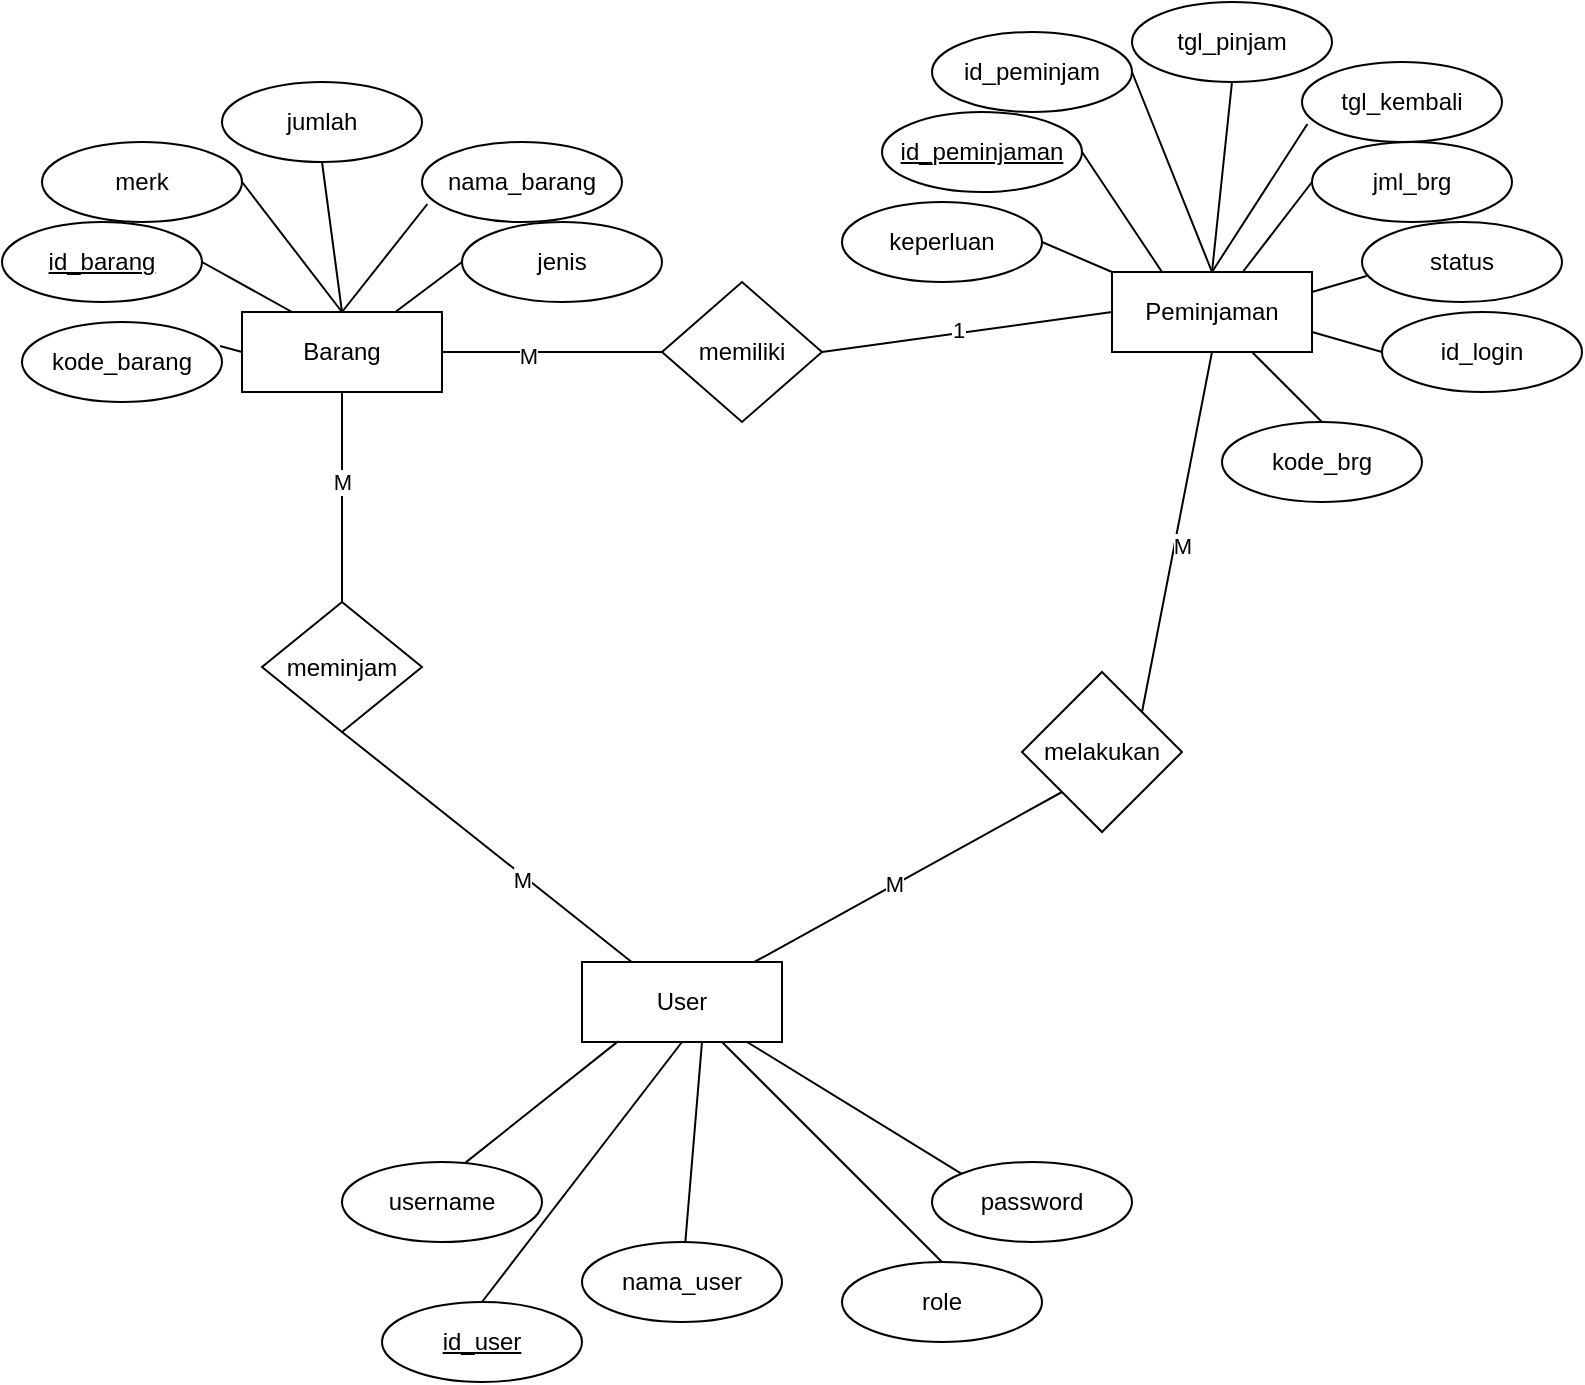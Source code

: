 <mxfile version="24.4.8" type="device">
  <diagram name="Page-1" id="jw0_aBIyzvcWnDJMq9Lf">
    <mxGraphModel dx="864" dy="508" grid="1" gridSize="10" guides="1" tooltips="1" connect="1" arrows="1" fold="1" page="1" pageScale="1" pageWidth="1100" pageHeight="850" math="0" shadow="0">
      <root>
        <mxCell id="0" />
        <mxCell id="1" parent="0" />
        <mxCell id="mP0UTj2RNSPP4Z1qdEpz-1" value="Barang" style="whiteSpace=wrap;html=1;align=center;" parent="1" vertex="1">
          <mxGeometry x="140" y="205" width="100" height="40" as="geometry" />
        </mxCell>
        <mxCell id="mP0UTj2RNSPP4Z1qdEpz-2" value="jumlah" style="ellipse;whiteSpace=wrap;html=1;align=center;" parent="1" vertex="1">
          <mxGeometry x="130" y="90" width="100" height="40" as="geometry" />
        </mxCell>
        <mxCell id="mP0UTj2RNSPP4Z1qdEpz-3" value="nama_barang" style="ellipse;whiteSpace=wrap;html=1;align=center;" parent="1" vertex="1">
          <mxGeometry x="230" y="120" width="100" height="40" as="geometry" />
        </mxCell>
        <mxCell id="mP0UTj2RNSPP4Z1qdEpz-4" value="jenis" style="ellipse;whiteSpace=wrap;html=1;align=center;" parent="1" vertex="1">
          <mxGeometry x="250" y="160" width="100" height="40" as="geometry" />
        </mxCell>
        <mxCell id="mP0UTj2RNSPP4Z1qdEpz-5" value="merk" style="ellipse;whiteSpace=wrap;html=1;align=center;" parent="1" vertex="1">
          <mxGeometry x="40" y="120" width="100" height="40" as="geometry" />
        </mxCell>
        <mxCell id="mP0UTj2RNSPP4Z1qdEpz-6" value="id_barang" style="ellipse;whiteSpace=wrap;html=1;align=center;fontStyle=4;" parent="1" vertex="1">
          <mxGeometry x="20" y="160" width="100" height="40" as="geometry" />
        </mxCell>
        <mxCell id="mP0UTj2RNSPP4Z1qdEpz-7" value="" style="endArrow=none;html=1;rounded=0;exitX=0.5;exitY=0;exitDx=0;exitDy=0;entryX=0.5;entryY=1;entryDx=0;entryDy=0;" parent="1" source="mP0UTj2RNSPP4Z1qdEpz-1" target="mP0UTj2RNSPP4Z1qdEpz-2" edge="1">
          <mxGeometry relative="1" as="geometry">
            <mxPoint x="80" y="280" as="sourcePoint" />
            <mxPoint x="240" y="280" as="targetPoint" />
          </mxGeometry>
        </mxCell>
        <mxCell id="mP0UTj2RNSPP4Z1qdEpz-8" value="" style="endArrow=none;html=1;rounded=0;exitX=1;exitY=0.5;exitDx=0;exitDy=0;entryX=0.5;entryY=0;entryDx=0;entryDy=0;" parent="1" source="mP0UTj2RNSPP4Z1qdEpz-5" target="mP0UTj2RNSPP4Z1qdEpz-1" edge="1">
          <mxGeometry relative="1" as="geometry">
            <mxPoint x="140" y="180" as="sourcePoint" />
            <mxPoint x="300" y="180" as="targetPoint" />
          </mxGeometry>
        </mxCell>
        <mxCell id="mP0UTj2RNSPP4Z1qdEpz-9" value="" style="endArrow=none;html=1;rounded=0;exitX=1;exitY=0.5;exitDx=0;exitDy=0;entryX=0.25;entryY=0;entryDx=0;entryDy=0;" parent="1" source="mP0UTj2RNSPP4Z1qdEpz-6" target="mP0UTj2RNSPP4Z1qdEpz-1" edge="1">
          <mxGeometry relative="1" as="geometry">
            <mxPoint x="110" y="300" as="sourcePoint" />
            <mxPoint x="270" y="300" as="targetPoint" />
          </mxGeometry>
        </mxCell>
        <mxCell id="mP0UTj2RNSPP4Z1qdEpz-10" value="" style="endArrow=none;html=1;rounded=0;exitX=0.027;exitY=0.775;exitDx=0;exitDy=0;exitPerimeter=0;entryX=0.5;entryY=0;entryDx=0;entryDy=0;" parent="1" source="mP0UTj2RNSPP4Z1qdEpz-3" target="mP0UTj2RNSPP4Z1qdEpz-1" edge="1">
          <mxGeometry relative="1" as="geometry">
            <mxPoint x="220" y="310" as="sourcePoint" />
            <mxPoint x="380" y="310" as="targetPoint" />
          </mxGeometry>
        </mxCell>
        <mxCell id="mP0UTj2RNSPP4Z1qdEpz-11" value="" style="endArrow=none;html=1;rounded=0;exitX=0;exitY=0.5;exitDx=0;exitDy=0;" parent="1" source="mP0UTj2RNSPP4Z1qdEpz-4" target="mP0UTj2RNSPP4Z1qdEpz-1" edge="1">
          <mxGeometry relative="1" as="geometry">
            <mxPoint x="250" y="300" as="sourcePoint" />
            <mxPoint x="410" y="300" as="targetPoint" />
          </mxGeometry>
        </mxCell>
        <mxCell id="mP0UTj2RNSPP4Z1qdEpz-34" value="meminjam" style="rhombus;whiteSpace=wrap;html=1;" parent="1" vertex="1">
          <mxGeometry x="150" y="350" width="80" height="65" as="geometry" />
        </mxCell>
        <mxCell id="mP0UTj2RNSPP4Z1qdEpz-35" value="" style="endArrow=none;html=1;rounded=0;entryX=0.5;entryY=1;entryDx=0;entryDy=0;" parent="1" source="9_BEJMGaAVW6kIkUqZu5-1" target="mP0UTj2RNSPP4Z1qdEpz-34" edge="1">
          <mxGeometry width="50" height="50" relative="1" as="geometry">
            <mxPoint x="380" y="540" as="sourcePoint" />
            <mxPoint x="270" y="370" as="targetPoint" />
          </mxGeometry>
        </mxCell>
        <mxCell id="mP0UTj2RNSPP4Z1qdEpz-44" value="M" style="edgeLabel;html=1;align=center;verticalAlign=middle;resizable=0;points=[];" parent="mP0UTj2RNSPP4Z1qdEpz-35" vertex="1" connectable="0">
          <mxGeometry x="-0.253" y="2" relative="1" as="geometry">
            <mxPoint as="offset" />
          </mxGeometry>
        </mxCell>
        <mxCell id="mP0UTj2RNSPP4Z1qdEpz-36" value="" style="endArrow=none;html=1;rounded=0;exitX=0.5;exitY=0;exitDx=0;exitDy=0;entryX=0.5;entryY=1;entryDx=0;entryDy=0;" parent="1" source="mP0UTj2RNSPP4Z1qdEpz-34" target="mP0UTj2RNSPP4Z1qdEpz-1" edge="1">
          <mxGeometry width="50" height="50" relative="1" as="geometry">
            <mxPoint x="170" y="370" as="sourcePoint" />
            <mxPoint x="220" y="320" as="targetPoint" />
          </mxGeometry>
        </mxCell>
        <mxCell id="mP0UTj2RNSPP4Z1qdEpz-45" value="M" style="edgeLabel;html=1;align=center;verticalAlign=middle;resizable=0;points=[];" parent="mP0UTj2RNSPP4Z1qdEpz-36" vertex="1" connectable="0">
          <mxGeometry x="0.145" relative="1" as="geometry">
            <mxPoint as="offset" />
          </mxGeometry>
        </mxCell>
        <mxCell id="mP0UTj2RNSPP4Z1qdEpz-37" value="melakukan" style="rhombus;whiteSpace=wrap;html=1;" parent="1" vertex="1">
          <mxGeometry x="530" y="385" width="80" height="80" as="geometry" />
        </mxCell>
        <mxCell id="mP0UTj2RNSPP4Z1qdEpz-38" value="" style="endArrow=none;html=1;rounded=0;entryX=0;entryY=1;entryDx=0;entryDy=0;" parent="1" source="9_BEJMGaAVW6kIkUqZu5-1" target="mP0UTj2RNSPP4Z1qdEpz-37" edge="1">
          <mxGeometry width="50" height="50" relative="1" as="geometry">
            <mxPoint x="430" y="540" as="sourcePoint" />
            <mxPoint x="440" y="410" as="targetPoint" />
          </mxGeometry>
        </mxCell>
        <mxCell id="mP0UTj2RNSPP4Z1qdEpz-46" value="M" style="edgeLabel;html=1;align=center;verticalAlign=middle;resizable=0;points=[];" parent="mP0UTj2RNSPP4Z1qdEpz-38" vertex="1" connectable="0">
          <mxGeometry x="-0.092" y="1" relative="1" as="geometry">
            <mxPoint as="offset" />
          </mxGeometry>
        </mxCell>
        <mxCell id="mP0UTj2RNSPP4Z1qdEpz-39" value="" style="endArrow=none;html=1;rounded=0;entryX=0.5;entryY=1;entryDx=0;entryDy=0;exitX=1;exitY=0;exitDx=0;exitDy=0;" parent="1" source="mP0UTj2RNSPP4Z1qdEpz-37" target="faee4oYJQFopLsKv9gLG-1" edge="1">
          <mxGeometry width="50" height="50" relative="1" as="geometry">
            <mxPoint x="390" y="460" as="sourcePoint" />
            <mxPoint x="625" y="240" as="targetPoint" />
          </mxGeometry>
        </mxCell>
        <mxCell id="mP0UTj2RNSPP4Z1qdEpz-51" value="M" style="edgeLabel;html=1;align=center;verticalAlign=middle;resizable=0;points=[];" parent="mP0UTj2RNSPP4Z1qdEpz-39" vertex="1" connectable="0">
          <mxGeometry x="-0.058" y="-3" relative="1" as="geometry">
            <mxPoint y="1" as="offset" />
          </mxGeometry>
        </mxCell>
        <mxCell id="mP0UTj2RNSPP4Z1qdEpz-40" value="memiliki" style="rhombus;whiteSpace=wrap;html=1;" parent="1" vertex="1">
          <mxGeometry x="350" y="190" width="80" height="70" as="geometry" />
        </mxCell>
        <mxCell id="mP0UTj2RNSPP4Z1qdEpz-42" value="" style="endArrow=none;html=1;rounded=0;entryX=0;entryY=0.5;entryDx=0;entryDy=0;exitX=1;exitY=0.5;exitDx=0;exitDy=0;" parent="1" source="mP0UTj2RNSPP4Z1qdEpz-1" target="mP0UTj2RNSPP4Z1qdEpz-40" edge="1">
          <mxGeometry width="50" height="50" relative="1" as="geometry">
            <mxPoint x="390" y="460" as="sourcePoint" />
            <mxPoint x="440" y="410" as="targetPoint" />
          </mxGeometry>
        </mxCell>
        <mxCell id="mP0UTj2RNSPP4Z1qdEpz-54" value="M" style="edgeLabel;html=1;align=center;verticalAlign=middle;resizable=0;points=[];" parent="mP0UTj2RNSPP4Z1qdEpz-42" vertex="1" connectable="0">
          <mxGeometry x="-0.227" y="-2" relative="1" as="geometry">
            <mxPoint as="offset" />
          </mxGeometry>
        </mxCell>
        <mxCell id="9_BEJMGaAVW6kIkUqZu5-1" value="User" style="whiteSpace=wrap;html=1;align=center;" parent="1" vertex="1">
          <mxGeometry x="310" y="530" width="100" height="40" as="geometry" />
        </mxCell>
        <mxCell id="9_BEJMGaAVW6kIkUqZu5-2" value="role" style="ellipse;whiteSpace=wrap;html=1;align=center;" parent="1" vertex="1">
          <mxGeometry x="440" y="680" width="100" height="40" as="geometry" />
        </mxCell>
        <mxCell id="9_BEJMGaAVW6kIkUqZu5-3" value="nama_user" style="ellipse;whiteSpace=wrap;html=1;align=center;" parent="1" vertex="1">
          <mxGeometry x="310" y="670" width="100" height="40" as="geometry" />
        </mxCell>
        <mxCell id="9_BEJMGaAVW6kIkUqZu5-4" value="id_user" style="ellipse;whiteSpace=wrap;html=1;align=center;fontStyle=4;" parent="1" vertex="1">
          <mxGeometry x="210" y="700" width="100" height="40" as="geometry" />
        </mxCell>
        <mxCell id="9_BEJMGaAVW6kIkUqZu5-5" value="" style="endArrow=none;html=1;rounded=0;entryX=0.5;entryY=0;entryDx=0;entryDy=0;" parent="1" source="9_BEJMGaAVW6kIkUqZu5-1" target="9_BEJMGaAVW6kIkUqZu5-2" edge="1">
          <mxGeometry relative="1" as="geometry">
            <mxPoint x="250" y="660" as="sourcePoint" />
            <mxPoint x="410" y="660" as="targetPoint" />
          </mxGeometry>
        </mxCell>
        <mxCell id="9_BEJMGaAVW6kIkUqZu5-6" value="" style="endArrow=none;html=1;rounded=0;entryX=0.6;entryY=1;entryDx=0;entryDy=0;entryPerimeter=0;" parent="1" source="9_BEJMGaAVW6kIkUqZu5-3" target="9_BEJMGaAVW6kIkUqZu5-1" edge="1">
          <mxGeometry relative="1" as="geometry">
            <mxPoint x="310" y="560" as="sourcePoint" />
            <mxPoint x="470" y="560" as="targetPoint" />
          </mxGeometry>
        </mxCell>
        <mxCell id="9_BEJMGaAVW6kIkUqZu5-7" value="" style="endArrow=none;html=1;rounded=0;exitX=0.5;exitY=0;exitDx=0;exitDy=0;entryX=0.5;entryY=1;entryDx=0;entryDy=0;" parent="1" source="9_BEJMGaAVW6kIkUqZu5-4" target="9_BEJMGaAVW6kIkUqZu5-1" edge="1">
          <mxGeometry relative="1" as="geometry">
            <mxPoint x="280" y="680" as="sourcePoint" />
            <mxPoint x="440" y="680" as="targetPoint" />
          </mxGeometry>
        </mxCell>
        <mxCell id="9_BEJMGaAVW6kIkUqZu5-8" value="user&lt;span style=&quot;background-color: initial;&quot;&gt;name&lt;/span&gt;" style="ellipse;whiteSpace=wrap;html=1;align=center;" parent="1" vertex="1">
          <mxGeometry x="190" y="630" width="100" height="40" as="geometry" />
        </mxCell>
        <mxCell id="9_BEJMGaAVW6kIkUqZu5-9" value="password" style="ellipse;whiteSpace=wrap;html=1;align=center;" parent="1" vertex="1">
          <mxGeometry x="485" y="630" width="100" height="40" as="geometry" />
        </mxCell>
        <mxCell id="9_BEJMGaAVW6kIkUqZu5-11" value="" style="endArrow=none;html=1;rounded=0;exitX=0.619;exitY=0.005;exitDx=0;exitDy=0;exitPerimeter=0;entryX=0.18;entryY=0.992;entryDx=0;entryDy=0;entryPerimeter=0;" parent="1" source="9_BEJMGaAVW6kIkUqZu5-8" target="9_BEJMGaAVW6kIkUqZu5-1" edge="1">
          <mxGeometry relative="1" as="geometry">
            <mxPoint x="320" y="640" as="sourcePoint" />
            <mxPoint x="360" y="580" as="targetPoint" />
          </mxGeometry>
        </mxCell>
        <mxCell id="9_BEJMGaAVW6kIkUqZu5-13" value="" style="endArrow=none;html=1;rounded=0;entryX=0;entryY=0;entryDx=0;entryDy=0;" parent="1" source="9_BEJMGaAVW6kIkUqZu5-1" target="9_BEJMGaAVW6kIkUqZu5-9" edge="1">
          <mxGeometry relative="1" as="geometry">
            <mxPoint x="470" y="620" as="sourcePoint" />
            <mxPoint x="630" y="620" as="targetPoint" />
          </mxGeometry>
        </mxCell>
        <mxCell id="faee4oYJQFopLsKv9gLG-1" value="Peminjaman" style="whiteSpace=wrap;html=1;align=center;" parent="1" vertex="1">
          <mxGeometry x="575" y="185" width="100" height="40" as="geometry" />
        </mxCell>
        <mxCell id="faee4oYJQFopLsKv9gLG-2" value="tgl_pinjam" style="ellipse;whiteSpace=wrap;html=1;align=center;" parent="1" vertex="1">
          <mxGeometry x="585" y="50" width="100" height="40" as="geometry" />
        </mxCell>
        <mxCell id="faee4oYJQFopLsKv9gLG-3" value="tgl_kembali" style="ellipse;whiteSpace=wrap;html=1;align=center;" parent="1" vertex="1">
          <mxGeometry x="670" y="80" width="100" height="40" as="geometry" />
        </mxCell>
        <mxCell id="faee4oYJQFopLsKv9gLG-4" value="jml_brg" style="ellipse;whiteSpace=wrap;html=1;align=center;" parent="1" vertex="1">
          <mxGeometry x="675" y="120" width="100" height="40" as="geometry" />
        </mxCell>
        <mxCell id="faee4oYJQFopLsKv9gLG-5" value="id_peminjam" style="ellipse;whiteSpace=wrap;html=1;align=center;" parent="1" vertex="1">
          <mxGeometry x="485" y="65" width="100" height="40" as="geometry" />
        </mxCell>
        <mxCell id="faee4oYJQFopLsKv9gLG-6" value="id_peminjaman" style="ellipse;whiteSpace=wrap;html=1;align=center;fontStyle=4;" parent="1" vertex="1">
          <mxGeometry x="460" y="105" width="100" height="40" as="geometry" />
        </mxCell>
        <mxCell id="faee4oYJQFopLsKv9gLG-7" value="" style="endArrow=none;html=1;rounded=0;exitX=0.5;exitY=0;exitDx=0;exitDy=0;entryX=0.5;entryY=1;entryDx=0;entryDy=0;" parent="1" source="faee4oYJQFopLsKv9gLG-1" target="faee4oYJQFopLsKv9gLG-2" edge="1">
          <mxGeometry relative="1" as="geometry">
            <mxPoint x="515" y="265" as="sourcePoint" />
            <mxPoint x="675" y="265" as="targetPoint" />
          </mxGeometry>
        </mxCell>
        <mxCell id="faee4oYJQFopLsKv9gLG-8" value="" style="endArrow=none;html=1;rounded=0;exitX=1;exitY=0.5;exitDx=0;exitDy=0;entryX=0.5;entryY=0;entryDx=0;entryDy=0;" parent="1" source="faee4oYJQFopLsKv9gLG-5" target="faee4oYJQFopLsKv9gLG-1" edge="1">
          <mxGeometry relative="1" as="geometry">
            <mxPoint x="575" y="165" as="sourcePoint" />
            <mxPoint x="735" y="165" as="targetPoint" />
          </mxGeometry>
        </mxCell>
        <mxCell id="faee4oYJQFopLsKv9gLG-9" value="" style="endArrow=none;html=1;rounded=0;exitX=1;exitY=0.5;exitDx=0;exitDy=0;entryX=0.25;entryY=0;entryDx=0;entryDy=0;" parent="1" source="faee4oYJQFopLsKv9gLG-6" target="faee4oYJQFopLsKv9gLG-1" edge="1">
          <mxGeometry relative="1" as="geometry">
            <mxPoint x="545" y="285" as="sourcePoint" />
            <mxPoint x="705" y="285" as="targetPoint" />
          </mxGeometry>
        </mxCell>
        <mxCell id="faee4oYJQFopLsKv9gLG-10" value="" style="endArrow=none;html=1;rounded=0;exitX=0.027;exitY=0.775;exitDx=0;exitDy=0;exitPerimeter=0;entryX=0.5;entryY=0;entryDx=0;entryDy=0;" parent="1" source="faee4oYJQFopLsKv9gLG-3" target="faee4oYJQFopLsKv9gLG-1" edge="1">
          <mxGeometry relative="1" as="geometry">
            <mxPoint x="655" y="295" as="sourcePoint" />
            <mxPoint x="815" y="295" as="targetPoint" />
          </mxGeometry>
        </mxCell>
        <mxCell id="faee4oYJQFopLsKv9gLG-11" value="" style="endArrow=none;html=1;rounded=0;exitX=0;exitY=0.5;exitDx=0;exitDy=0;" parent="1" source="faee4oYJQFopLsKv9gLG-4" target="faee4oYJQFopLsKv9gLG-1" edge="1">
          <mxGeometry relative="1" as="geometry">
            <mxPoint x="685" y="285" as="sourcePoint" />
            <mxPoint x="845" y="285" as="targetPoint" />
          </mxGeometry>
        </mxCell>
        <mxCell id="faee4oYJQFopLsKv9gLG-12" value="keperluan" style="ellipse;whiteSpace=wrap;html=1;align=center;" parent="1" vertex="1">
          <mxGeometry x="440" y="150" width="100" height="40" as="geometry" />
        </mxCell>
        <mxCell id="faee4oYJQFopLsKv9gLG-13" value="status" style="ellipse;whiteSpace=wrap;html=1;align=center;" parent="1" vertex="1">
          <mxGeometry x="700" y="160" width="100" height="40" as="geometry" />
        </mxCell>
        <mxCell id="faee4oYJQFopLsKv9gLG-14" value="" style="endArrow=none;html=1;rounded=0;entryX=0;entryY=0;entryDx=0;entryDy=0;exitX=1;exitY=0.5;exitDx=0;exitDy=0;" parent="1" source="faee4oYJQFopLsKv9gLG-12" target="faee4oYJQFopLsKv9gLG-1" edge="1">
          <mxGeometry relative="1" as="geometry">
            <mxPoint x="520" y="220" as="sourcePoint" />
            <mxPoint x="680" y="220" as="targetPoint" />
          </mxGeometry>
        </mxCell>
        <mxCell id="faee4oYJQFopLsKv9gLG-15" value="" style="endArrow=none;html=1;rounded=0;exitX=1;exitY=0.25;exitDx=0;exitDy=0;entryX=0.023;entryY=0.675;entryDx=0;entryDy=0;entryPerimeter=0;" parent="1" source="faee4oYJQFopLsKv9gLG-1" target="faee4oYJQFopLsKv9gLG-13" edge="1">
          <mxGeometry relative="1" as="geometry">
            <mxPoint x="630" y="310" as="sourcePoint" />
            <mxPoint x="790" y="310" as="targetPoint" />
          </mxGeometry>
        </mxCell>
        <mxCell id="faee4oYJQFopLsKv9gLG-16" value="" style="endArrow=none;html=1;rounded=0;entryX=0;entryY=0.5;entryDx=0;entryDy=0;exitX=1;exitY=0.5;exitDx=0;exitDy=0;" parent="1" source="mP0UTj2RNSPP4Z1qdEpz-40" target="faee4oYJQFopLsKv9gLG-1" edge="1">
          <mxGeometry width="50" height="50" relative="1" as="geometry">
            <mxPoint x="430" y="215" as="sourcePoint" />
            <mxPoint x="440" y="410" as="targetPoint" />
          </mxGeometry>
        </mxCell>
        <mxCell id="faee4oYJQFopLsKv9gLG-21" value="1" style="edgeLabel;html=1;align=center;verticalAlign=middle;resizable=0;points=[];" parent="faee4oYJQFopLsKv9gLG-16" vertex="1" connectable="0">
          <mxGeometry x="-0.062" y="2" relative="1" as="geometry">
            <mxPoint as="offset" />
          </mxGeometry>
        </mxCell>
        <mxCell id="faee4oYJQFopLsKv9gLG-19" value="kode_brg" style="ellipse;whiteSpace=wrap;html=1;align=center;" parent="1" vertex="1">
          <mxGeometry x="630" y="260" width="100" height="40" as="geometry" />
        </mxCell>
        <mxCell id="faee4oYJQFopLsKv9gLG-20" value="" style="endArrow=none;html=1;rounded=0;exitX=0.5;exitY=0;exitDx=0;exitDy=0;" parent="1" source="faee4oYJQFopLsKv9gLG-19" target="faee4oYJQFopLsKv9gLG-1" edge="1">
          <mxGeometry width="50" height="50" relative="1" as="geometry">
            <mxPoint x="540" y="373" as="sourcePoint" />
            <mxPoint x="635" y="235" as="targetPoint" />
          </mxGeometry>
        </mxCell>
        <mxCell id="GsyQB7fWWpii9giGA216-1" value="id_login" style="ellipse;whiteSpace=wrap;html=1;align=center;" parent="1" vertex="1">
          <mxGeometry x="710" y="205" width="100" height="40" as="geometry" />
        </mxCell>
        <mxCell id="GsyQB7fWWpii9giGA216-3" value="" style="endArrow=none;html=1;rounded=0;exitX=0;exitY=0.5;exitDx=0;exitDy=0;entryX=1;entryY=0.75;entryDx=0;entryDy=0;" parent="1" source="GsyQB7fWWpii9giGA216-1" target="faee4oYJQFopLsKv9gLG-1" edge="1">
          <mxGeometry width="50" height="50" relative="1" as="geometry">
            <mxPoint x="430" y="300" as="sourcePoint" />
            <mxPoint x="480" y="250" as="targetPoint" />
          </mxGeometry>
        </mxCell>
        <mxCell id="e9IN_4574c5RKPD-TqRd-1" value="kode_barang" style="ellipse;whiteSpace=wrap;html=1;align=center;" vertex="1" parent="1">
          <mxGeometry x="30" y="210" width="100" height="40" as="geometry" />
        </mxCell>
        <mxCell id="e9IN_4574c5RKPD-TqRd-2" value="" style="endArrow=none;html=1;rounded=0;exitX=0.99;exitY=0.3;exitDx=0;exitDy=0;exitPerimeter=0;entryX=0;entryY=0.5;entryDx=0;entryDy=0;" edge="1" parent="1" source="e9IN_4574c5RKPD-TqRd-1" target="mP0UTj2RNSPP4Z1qdEpz-1">
          <mxGeometry width="50" height="50" relative="1" as="geometry">
            <mxPoint x="70" y="320" as="sourcePoint" />
            <mxPoint x="120" y="270" as="targetPoint" />
          </mxGeometry>
        </mxCell>
      </root>
    </mxGraphModel>
  </diagram>
</mxfile>
